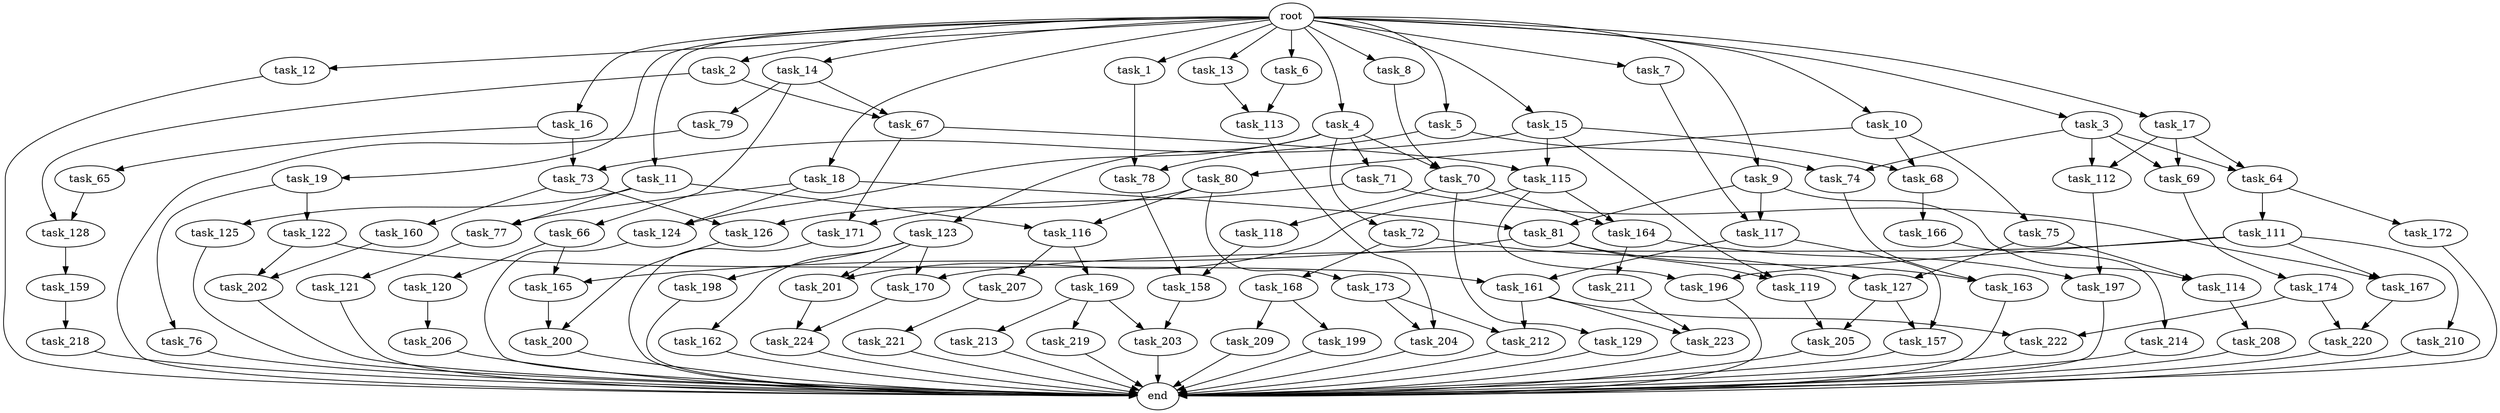 digraph G {
  task_207 [size="137438953.472000"];
  task_16 [size="1.024000"];
  task_212 [size="730144440.320000"];
  task_168 [size="137438953.472000"];
  task_115 [size="1116691496.960000"];
  task_158 [size="1279900254.208000"];
  task_19 [size="1.024000"];
  task_12 [size="1.024000"];
  task_172 [size="309237645.312000"];
  task_119 [size="773094113.280000"];
  task_114 [size="352187318.272000"];
  task_166 [size="858993459.200000"];
  task_68 [size="773094113.280000"];
  task_162 [size="77309411.328000"];
  task_205 [size="1168231104.512000"];
  task_6 [size="1.024000"];
  task_219 [size="77309411.328000"];
  task_1 [size="1.024000"];
  task_2 [size="1.024000"];
  task_13 [size="1.024000"];
  task_123 [size="858993459.200000"];
  task_79 [size="858993459.200000"];
  task_72 [size="858993459.200000"];
  task_200 [size="1168231104.512000"];
  task_14 [size="1.024000"];
  root [size="0.000000"];
  task_202 [size="730144440.320000"];
  task_127 [size="274877906.944000"];
  task_117 [size="910533066.752000"];
  task_7 [size="1.024000"];
  task_74 [size="558345748.480000"];
  task_118 [size="695784701.952000"];
  task_18 [size="1.024000"];
  task_220 [size="893353197.568000"];
  task_157 [size="1717986918.400000"];
  task_198 [size="77309411.328000"];
  task_129 [size="695784701.952000"];
  task_203 [size="111669149.696000"];
  task_80 [size="77309411.328000"];
  task_77 [size="635655159.808000"];
  task_210 [size="77309411.328000"];
  task_165 [size="773094113.280000"];
  task_209 [size="549755813.888000"];
  task_174 [size="858993459.200000"];
  task_11 [size="1.024000"];
  task_66 [size="858993459.200000"];
  task_4 [size="1.024000"];
  task_125 [size="214748364.800000"];
  task_173 [size="420906795.008000"];
  task_159 [size="549755813.888000"];
  task_112 [size="214748364.800000"];
  task_199 [size="549755813.888000"];
  task_65 [size="77309411.328000"];
  task_73 [size="773094113.280000"];
  task_76 [size="858993459.200000"];
  task_211 [size="695784701.952000"];
  task_208 [size="549755813.888000"];
  task_10 [size="1.024000"];
  task_81 [size="635655159.808000"];
  task_196 [size="627065225.216000"];
  task_213 [size="77309411.328000"];
  task_111 [size="309237645.312000"];
  task_163 [size="154618822.656000"];
  task_218 [size="214748364.800000"];
  task_69 [size="214748364.800000"];
  task_223 [size="841813590.016000"];
  task_214 [size="420906795.008000"];
  task_75 [size="77309411.328000"];
  task_64 [size="214748364.800000"];
  task_121 [size="420906795.008000"];
  task_15 [size="1.024000"];
  task_169 [size="137438953.472000"];
  end [size="0.000000"];
  task_164 [size="1245540515.840000"];
  task_167 [size="214748364.800000"];
  task_122 [size="858993459.200000"];
  task_70 [size="1168231104.512000"];
  task_160 [size="309237645.312000"];
  task_78 [size="1116691496.960000"];
  task_3 [size="1.024000"];
  task_170 [size="154618822.656000"];
  task_71 [size="858993459.200000"];
  task_197 [size="1554778161.152000"];
  task_201 [size="627065225.216000"];
  task_8 [size="1.024000"];
  task_126 [size="730144440.320000"];
  task_9 [size="1.024000"];
  task_120 [size="695784701.952000"];
  task_5 [size="1.024000"];
  task_124 [size="1279900254.208000"];
  task_67 [size="996432412.672000"];
  task_161 [size="1168231104.512000"];
  task_17 [size="1.024000"];
  task_204 [size="730144440.320000"];
  task_113 [size="1168231104.512000"];
  task_224 [size="343597383.680000"];
  task_116 [size="635655159.808000"];
  task_222 [size="455266533.376000"];
  task_171 [size="558345748.480000"];
  task_128 [size="996432412.672000"];
  task_221 [size="77309411.328000"];
  task_206 [size="214748364.800000"];

  task_207 -> task_221 [size="75497472.000000"];
  task_16 -> task_73 [size="75497472.000000"];
  task_16 -> task_65 [size="75497472.000000"];
  task_212 -> end [size="1.000000"];
  task_168 -> task_209 [size="536870912.000000"];
  task_168 -> task_199 [size="536870912.000000"];
  task_115 -> task_164 [size="536870912.000000"];
  task_115 -> task_201 [size="536870912.000000"];
  task_115 -> task_196 [size="536870912.000000"];
  task_158 -> task_203 [size="33554432.000000"];
  task_19 -> task_122 [size="838860800.000000"];
  task_19 -> task_76 [size="838860800.000000"];
  task_12 -> end [size="1.000000"];
  task_172 -> end [size="1.000000"];
  task_119 -> task_205 [size="301989888.000000"];
  task_114 -> task_208 [size="536870912.000000"];
  task_166 -> task_214 [size="411041792.000000"];
  task_68 -> task_166 [size="838860800.000000"];
  task_162 -> end [size="1.000000"];
  task_205 -> end [size="1.000000"];
  task_6 -> task_113 [size="301989888.000000"];
  task_219 -> end [size="1.000000"];
  task_1 -> task_78 [size="679477248.000000"];
  task_2 -> task_128 [size="134217728.000000"];
  task_2 -> task_67 [size="134217728.000000"];
  task_13 -> task_113 [size="838860800.000000"];
  task_123 -> task_162 [size="75497472.000000"];
  task_123 -> task_170 [size="75497472.000000"];
  task_123 -> task_198 [size="75497472.000000"];
  task_123 -> task_201 [size="75497472.000000"];
  task_79 -> end [size="1.000000"];
  task_72 -> task_127 [size="134217728.000000"];
  task_72 -> task_168 [size="134217728.000000"];
  task_200 -> end [size="1.000000"];
  task_14 -> task_66 [size="838860800.000000"];
  task_14 -> task_67 [size="838860800.000000"];
  task_14 -> task_79 [size="838860800.000000"];
  root -> task_2 [size="1.000000"];
  root -> task_7 [size="1.000000"];
  root -> task_5 [size="1.000000"];
  root -> task_11 [size="1.000000"];
  root -> task_10 [size="1.000000"];
  root -> task_16 [size="1.000000"];
  root -> task_4 [size="1.000000"];
  root -> task_17 [size="1.000000"];
  root -> task_3 [size="1.000000"];
  root -> task_13 [size="1.000000"];
  root -> task_18 [size="1.000000"];
  root -> task_9 [size="1.000000"];
  root -> task_19 [size="1.000000"];
  root -> task_6 [size="1.000000"];
  root -> task_14 [size="1.000000"];
  root -> task_8 [size="1.000000"];
  root -> task_12 [size="1.000000"];
  root -> task_15 [size="1.000000"];
  root -> task_1 [size="1.000000"];
  task_202 -> end [size="1.000000"];
  task_127 -> task_205 [size="838860800.000000"];
  task_127 -> task_157 [size="838860800.000000"];
  task_117 -> task_157 [size="838860800.000000"];
  task_117 -> task_161 [size="838860800.000000"];
  task_7 -> task_117 [size="679477248.000000"];
  task_74 -> task_163 [size="75497472.000000"];
  task_118 -> task_158 [size="411041792.000000"];
  task_18 -> task_81 [size="411041792.000000"];
  task_18 -> task_124 [size="411041792.000000"];
  task_18 -> task_77 [size="411041792.000000"];
  task_220 -> end [size="1.000000"];
  task_157 -> end [size="1.000000"];
  task_198 -> end [size="1.000000"];
  task_129 -> end [size="1.000000"];
  task_203 -> end [size="1.000000"];
  task_80 -> task_116 [size="411041792.000000"];
  task_80 -> task_173 [size="411041792.000000"];
  task_80 -> task_126 [size="411041792.000000"];
  task_77 -> task_121 [size="411041792.000000"];
  task_210 -> end [size="1.000000"];
  task_165 -> task_200 [size="838860800.000000"];
  task_209 -> end [size="1.000000"];
  task_174 -> task_220 [size="33554432.000000"];
  task_174 -> task_222 [size="33554432.000000"];
  task_11 -> task_77 [size="209715200.000000"];
  task_11 -> task_116 [size="209715200.000000"];
  task_11 -> task_125 [size="209715200.000000"];
  task_66 -> task_120 [size="679477248.000000"];
  task_66 -> task_165 [size="679477248.000000"];
  task_4 -> task_70 [size="838860800.000000"];
  task_4 -> task_71 [size="838860800.000000"];
  task_4 -> task_123 [size="838860800.000000"];
  task_4 -> task_124 [size="838860800.000000"];
  task_4 -> task_72 [size="838860800.000000"];
  task_125 -> end [size="1.000000"];
  task_173 -> task_212 [size="301989888.000000"];
  task_173 -> task_204 [size="301989888.000000"];
  task_159 -> task_218 [size="209715200.000000"];
  task_112 -> task_197 [size="838860800.000000"];
  task_199 -> end [size="1.000000"];
  task_65 -> task_128 [size="838860800.000000"];
  task_73 -> task_160 [size="301989888.000000"];
  task_73 -> task_126 [size="301989888.000000"];
  task_76 -> end [size="1.000000"];
  task_211 -> task_223 [size="411041792.000000"];
  task_208 -> end [size="1.000000"];
  task_10 -> task_68 [size="75497472.000000"];
  task_10 -> task_75 [size="75497472.000000"];
  task_10 -> task_80 [size="75497472.000000"];
  task_81 -> task_119 [size="75497472.000000"];
  task_81 -> task_163 [size="75497472.000000"];
  task_81 -> task_165 [size="75497472.000000"];
  task_196 -> end [size="1.000000"];
  task_213 -> end [size="1.000000"];
  task_111 -> task_210 [size="75497472.000000"];
  task_111 -> task_167 [size="75497472.000000"];
  task_111 -> task_170 [size="75497472.000000"];
  task_111 -> task_196 [size="75497472.000000"];
  task_163 -> end [size="1.000000"];
  task_218 -> end [size="1.000000"];
  task_69 -> task_174 [size="838860800.000000"];
  task_223 -> end [size="1.000000"];
  task_214 -> end [size="1.000000"];
  task_75 -> task_114 [size="134217728.000000"];
  task_75 -> task_127 [size="134217728.000000"];
  task_64 -> task_111 [size="301989888.000000"];
  task_64 -> task_172 [size="301989888.000000"];
  task_121 -> end [size="1.000000"];
  task_15 -> task_119 [size="679477248.000000"];
  task_15 -> task_68 [size="679477248.000000"];
  task_15 -> task_73 [size="679477248.000000"];
  task_15 -> task_115 [size="679477248.000000"];
  task_169 -> task_219 [size="75497472.000000"];
  task_169 -> task_203 [size="75497472.000000"];
  task_169 -> task_213 [size="75497472.000000"];
  task_164 -> task_197 [size="679477248.000000"];
  task_164 -> task_211 [size="679477248.000000"];
  task_167 -> task_220 [size="838860800.000000"];
  task_122 -> task_202 [size="301989888.000000"];
  task_122 -> task_161 [size="301989888.000000"];
  task_70 -> task_164 [size="679477248.000000"];
  task_70 -> task_118 [size="679477248.000000"];
  task_70 -> task_129 [size="679477248.000000"];
  task_160 -> task_202 [size="411041792.000000"];
  task_78 -> task_158 [size="838860800.000000"];
  task_3 -> task_74 [size="134217728.000000"];
  task_3 -> task_64 [size="134217728.000000"];
  task_3 -> task_69 [size="134217728.000000"];
  task_3 -> task_112 [size="134217728.000000"];
  task_170 -> task_224 [size="33554432.000000"];
  task_71 -> task_167 [size="134217728.000000"];
  task_71 -> task_171 [size="134217728.000000"];
  task_197 -> end [size="1.000000"];
  task_201 -> task_224 [size="301989888.000000"];
  task_8 -> task_70 [size="301989888.000000"];
  task_126 -> task_200 [size="301989888.000000"];
  task_9 -> task_81 [size="209715200.000000"];
  task_9 -> task_117 [size="209715200.000000"];
  task_9 -> task_114 [size="209715200.000000"];
  task_120 -> task_206 [size="209715200.000000"];
  task_5 -> task_74 [size="411041792.000000"];
  task_5 -> task_78 [size="411041792.000000"];
  task_124 -> end [size="1.000000"];
  task_67 -> task_115 [size="411041792.000000"];
  task_67 -> task_171 [size="411041792.000000"];
  task_161 -> task_212 [size="411041792.000000"];
  task_161 -> task_223 [size="411041792.000000"];
  task_161 -> task_222 [size="411041792.000000"];
  task_17 -> task_64 [size="75497472.000000"];
  task_17 -> task_69 [size="75497472.000000"];
  task_17 -> task_112 [size="75497472.000000"];
  task_204 -> end [size="1.000000"];
  task_113 -> task_204 [size="411041792.000000"];
  task_224 -> end [size="1.000000"];
  task_116 -> task_207 [size="134217728.000000"];
  task_116 -> task_169 [size="134217728.000000"];
  task_222 -> end [size="1.000000"];
  task_171 -> end [size="1.000000"];
  task_128 -> task_159 [size="536870912.000000"];
  task_221 -> end [size="1.000000"];
  task_206 -> end [size="1.000000"];
}
